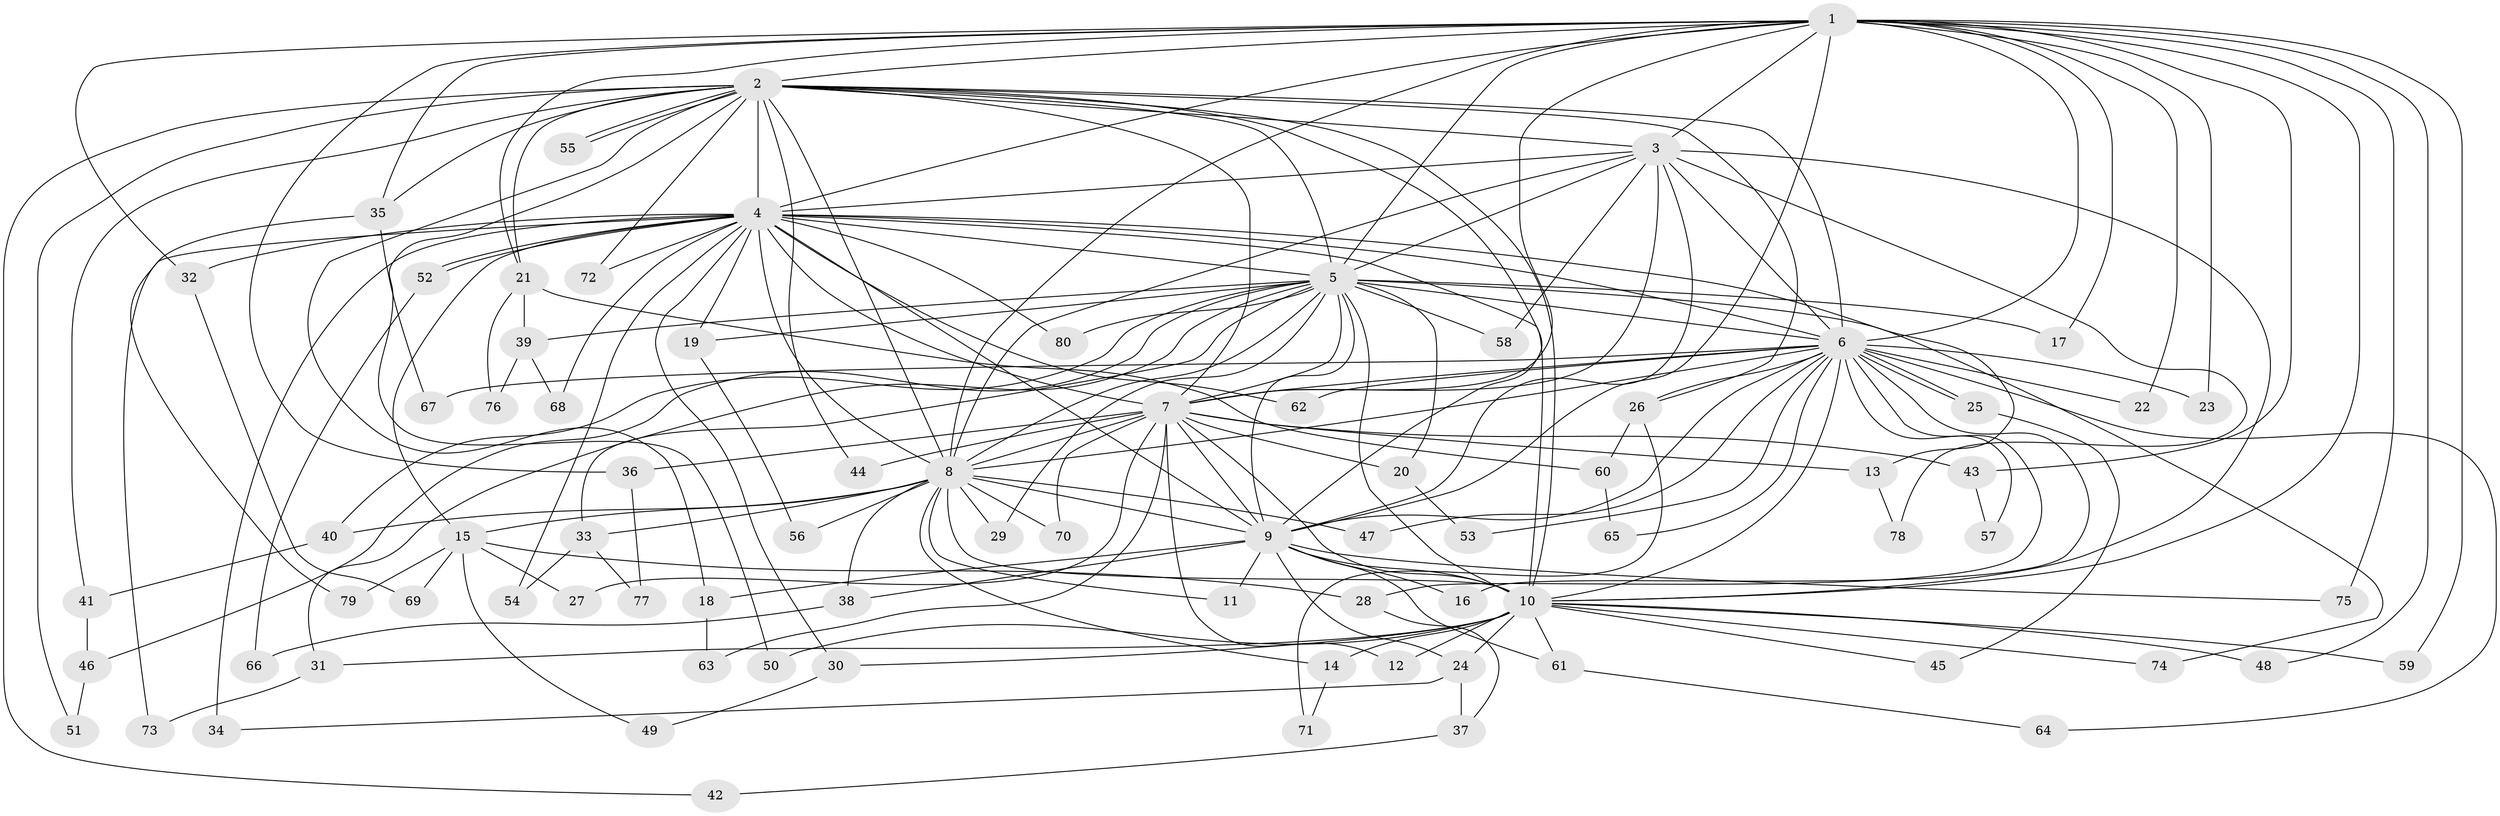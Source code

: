 // coarse degree distribution, {20: 0.05357142857142857, 11: 0.017857142857142856, 22: 0.017857142857142856, 21: 0.017857142857142856, 17: 0.03571428571428571, 15: 0.017857142857142856, 19: 0.017857142857142856, 2: 0.4107142857142857, 3: 0.30357142857142855, 4: 0.08928571428571429, 1: 0.017857142857142856}
// Generated by graph-tools (version 1.1) at 2025/17/03/04/25 18:17:20]
// undirected, 80 vertices, 185 edges
graph export_dot {
graph [start="1"]
  node [color=gray90,style=filled];
  1;
  2;
  3;
  4;
  5;
  6;
  7;
  8;
  9;
  10;
  11;
  12;
  13;
  14;
  15;
  16;
  17;
  18;
  19;
  20;
  21;
  22;
  23;
  24;
  25;
  26;
  27;
  28;
  29;
  30;
  31;
  32;
  33;
  34;
  35;
  36;
  37;
  38;
  39;
  40;
  41;
  42;
  43;
  44;
  45;
  46;
  47;
  48;
  49;
  50;
  51;
  52;
  53;
  54;
  55;
  56;
  57;
  58;
  59;
  60;
  61;
  62;
  63;
  64;
  65;
  66;
  67;
  68;
  69;
  70;
  71;
  72;
  73;
  74;
  75;
  76;
  77;
  78;
  79;
  80;
  1 -- 2;
  1 -- 3;
  1 -- 4;
  1 -- 5;
  1 -- 6;
  1 -- 7;
  1 -- 8;
  1 -- 9;
  1 -- 10;
  1 -- 17;
  1 -- 21;
  1 -- 22;
  1 -- 23;
  1 -- 32;
  1 -- 35;
  1 -- 36;
  1 -- 43;
  1 -- 48;
  1 -- 59;
  1 -- 75;
  2 -- 3;
  2 -- 4;
  2 -- 5;
  2 -- 6;
  2 -- 7;
  2 -- 8;
  2 -- 9;
  2 -- 10;
  2 -- 18;
  2 -- 21;
  2 -- 26;
  2 -- 35;
  2 -- 41;
  2 -- 42;
  2 -- 44;
  2 -- 50;
  2 -- 51;
  2 -- 55;
  2 -- 55;
  2 -- 72;
  3 -- 4;
  3 -- 5;
  3 -- 6;
  3 -- 7;
  3 -- 8;
  3 -- 9;
  3 -- 10;
  3 -- 58;
  3 -- 78;
  4 -- 5;
  4 -- 6;
  4 -- 7;
  4 -- 8;
  4 -- 9;
  4 -- 10;
  4 -- 13;
  4 -- 15;
  4 -- 19;
  4 -- 30;
  4 -- 32;
  4 -- 34;
  4 -- 52;
  4 -- 52;
  4 -- 54;
  4 -- 62;
  4 -- 68;
  4 -- 72;
  4 -- 73;
  4 -- 80;
  5 -- 6;
  5 -- 7;
  5 -- 8;
  5 -- 9;
  5 -- 10;
  5 -- 17;
  5 -- 19;
  5 -- 20;
  5 -- 29;
  5 -- 31;
  5 -- 33;
  5 -- 39;
  5 -- 40;
  5 -- 46;
  5 -- 58;
  5 -- 74;
  5 -- 80;
  6 -- 7;
  6 -- 8;
  6 -- 9;
  6 -- 10;
  6 -- 16;
  6 -- 22;
  6 -- 23;
  6 -- 25;
  6 -- 25;
  6 -- 26;
  6 -- 28;
  6 -- 47;
  6 -- 53;
  6 -- 57;
  6 -- 62;
  6 -- 64;
  6 -- 65;
  6 -- 67;
  7 -- 8;
  7 -- 9;
  7 -- 10;
  7 -- 12;
  7 -- 13;
  7 -- 20;
  7 -- 27;
  7 -- 36;
  7 -- 43;
  7 -- 44;
  7 -- 63;
  7 -- 70;
  8 -- 9;
  8 -- 10;
  8 -- 11;
  8 -- 14;
  8 -- 15;
  8 -- 29;
  8 -- 33;
  8 -- 38;
  8 -- 40;
  8 -- 47;
  8 -- 56;
  8 -- 70;
  9 -- 10;
  9 -- 11;
  9 -- 16;
  9 -- 18;
  9 -- 24;
  9 -- 38;
  9 -- 61;
  9 -- 75;
  10 -- 12;
  10 -- 14;
  10 -- 24;
  10 -- 30;
  10 -- 31;
  10 -- 45;
  10 -- 48;
  10 -- 50;
  10 -- 59;
  10 -- 61;
  10 -- 74;
  13 -- 78;
  14 -- 71;
  15 -- 27;
  15 -- 28;
  15 -- 49;
  15 -- 69;
  15 -- 79;
  18 -- 63;
  19 -- 56;
  20 -- 53;
  21 -- 39;
  21 -- 60;
  21 -- 76;
  24 -- 34;
  24 -- 37;
  25 -- 45;
  26 -- 60;
  26 -- 71;
  28 -- 37;
  30 -- 49;
  31 -- 73;
  32 -- 69;
  33 -- 54;
  33 -- 77;
  35 -- 67;
  35 -- 79;
  36 -- 77;
  37 -- 42;
  38 -- 66;
  39 -- 68;
  39 -- 76;
  40 -- 41;
  41 -- 46;
  43 -- 57;
  46 -- 51;
  52 -- 66;
  60 -- 65;
  61 -- 64;
}
